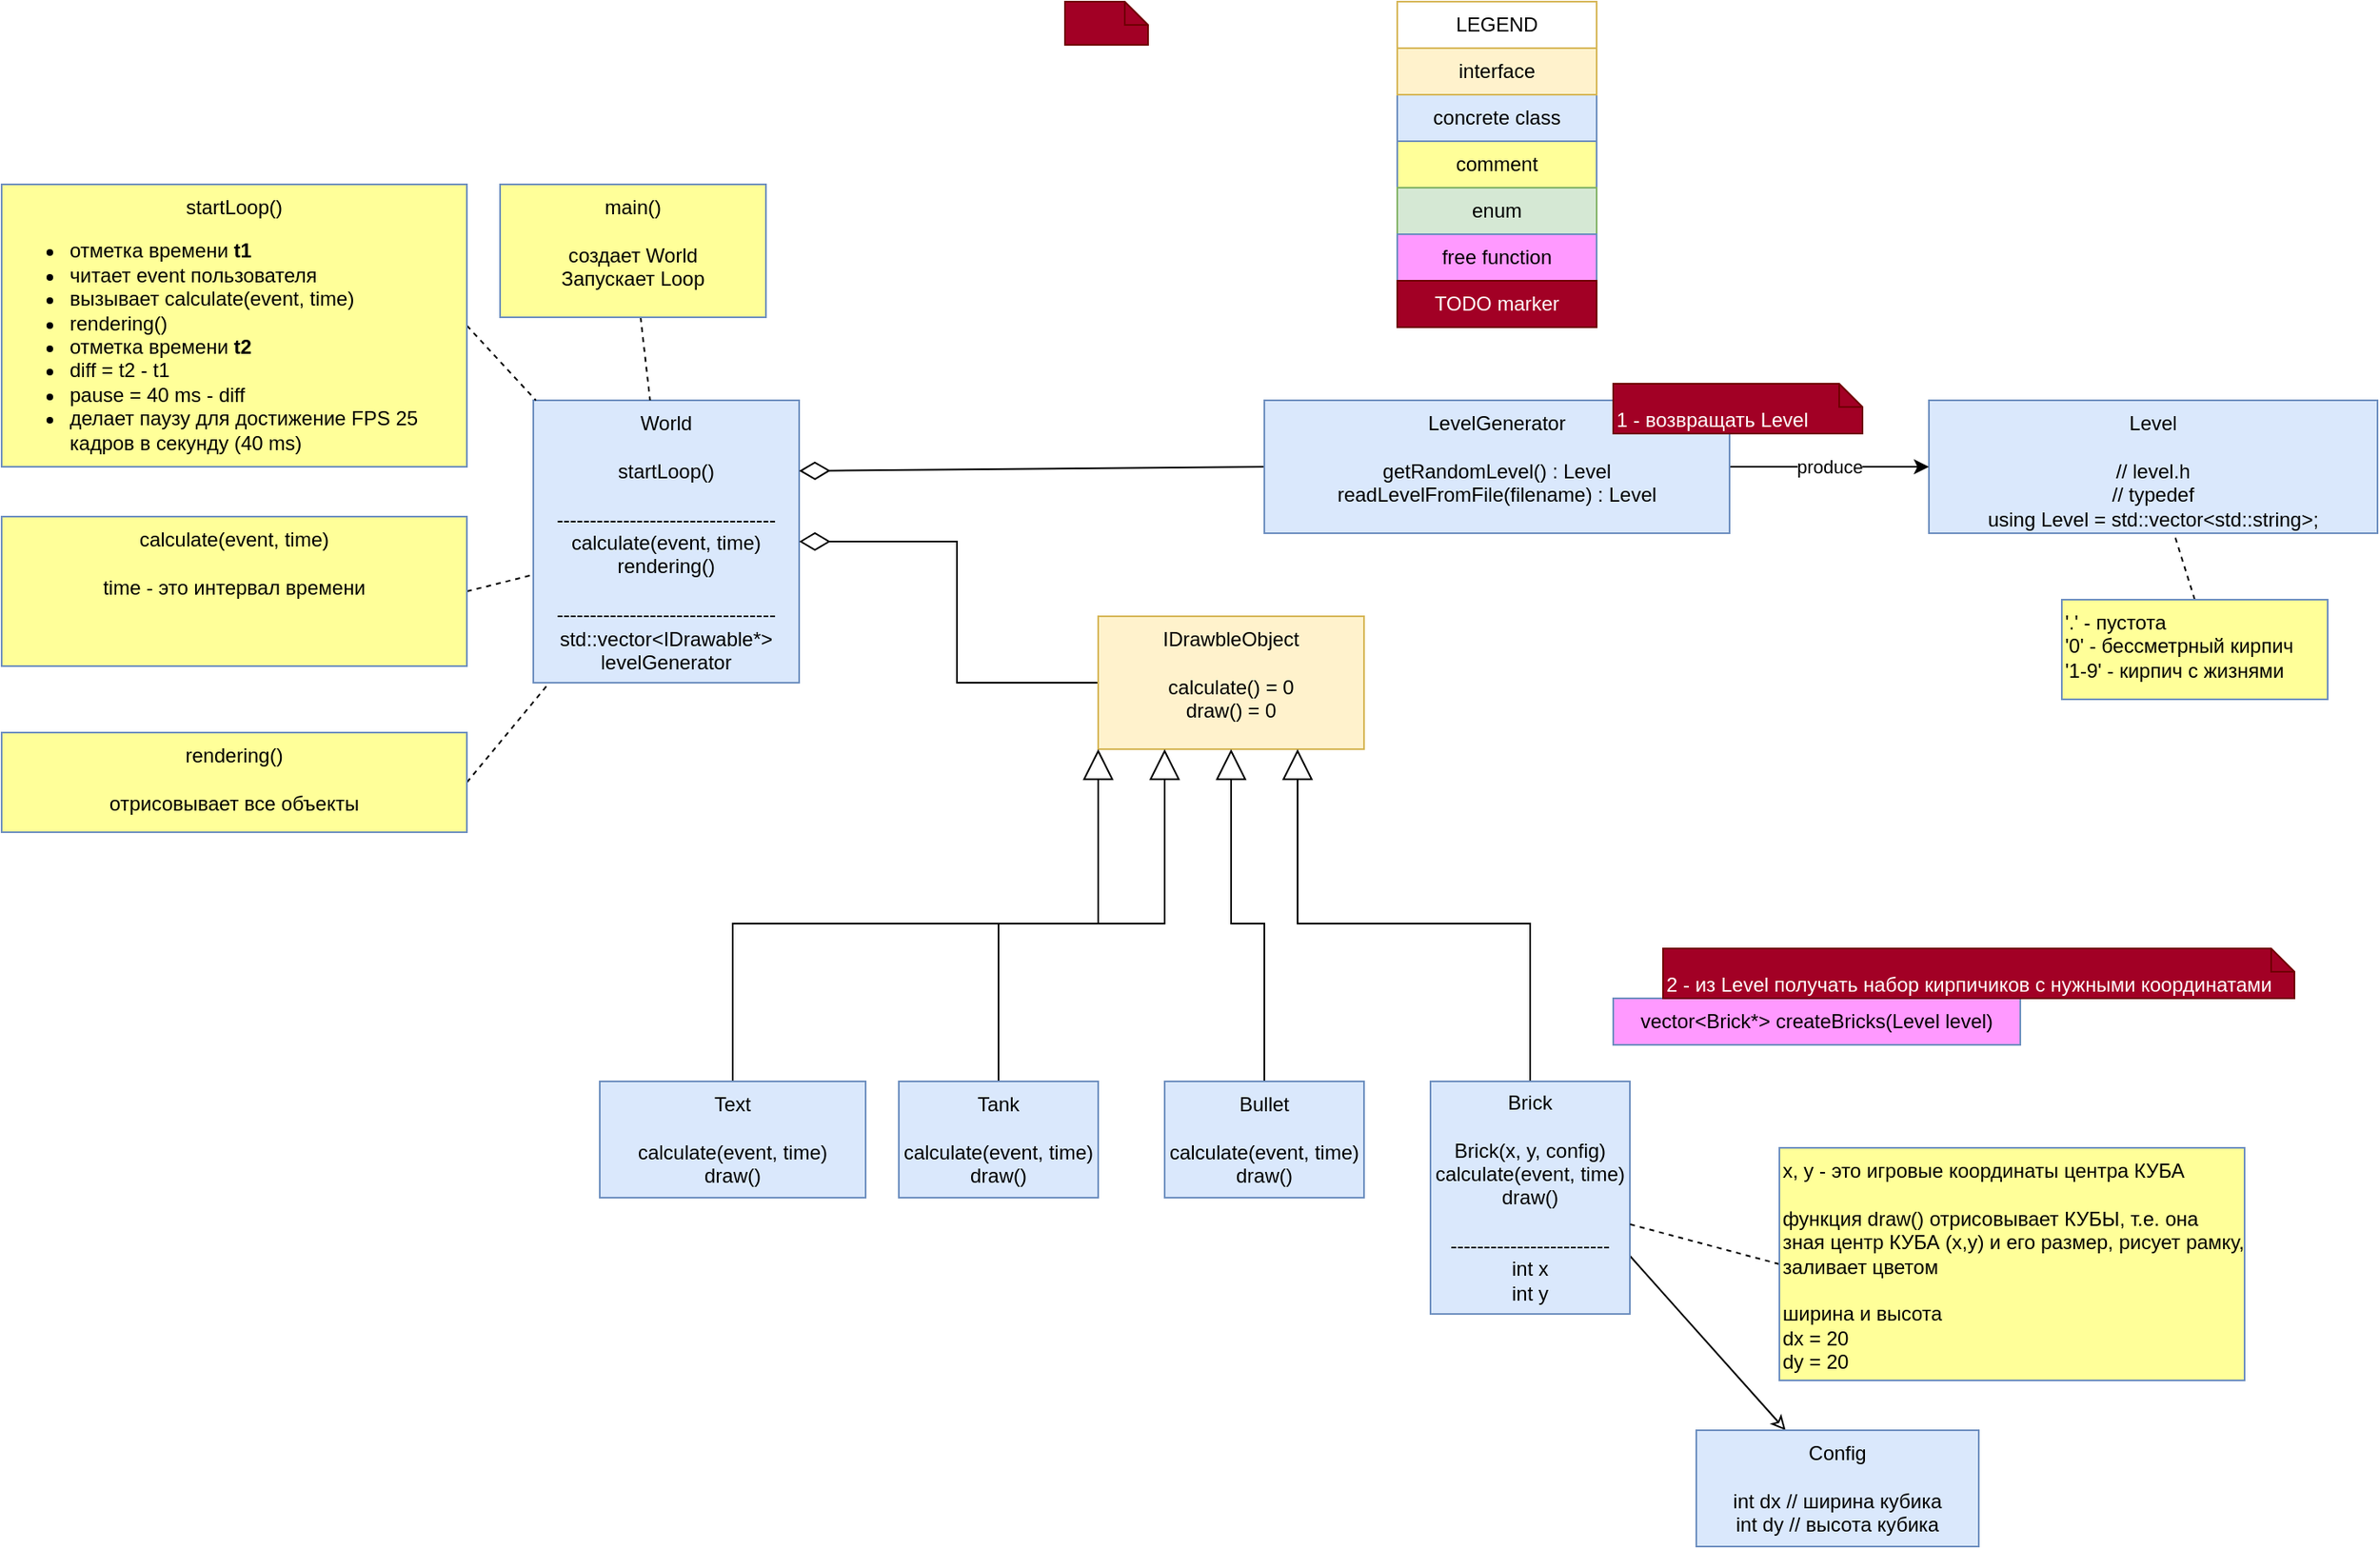 <mxfile version="19.0.3" type="device" pages="3"><diagram id="rfOvEduXD6GTY9uTbbpc" name="Page-1"><mxGraphModel dx="1582" dy="1227" grid="1" gridSize="10" guides="1" tooltips="1" connect="1" arrows="1" fold="1" page="0" pageScale="1" pageWidth="850" pageHeight="1100" math="0" shadow="0"><root><mxCell id="0"/><mxCell id="1" parent="0"/><mxCell id="8uJF74u9H9sbyE2mp_Us-1" value="World&lt;br&gt;&lt;br&gt;startLoop()&lt;br&gt;&lt;br&gt;---------------------------------&lt;br&gt;calculate(event, time)&lt;br&gt;rendering()&lt;br&gt;&lt;br&gt;---------------------------------&lt;br&gt;std::vector&amp;lt;IDrawable*&amp;gt;&lt;br&gt;levelGenerator" style="rounded=0;whiteSpace=wrap;html=1;verticalAlign=top;fillColor=#dae8fc;strokeColor=#6c8ebf;" parent="1" vertex="1"><mxGeometry x="120" y="120" width="160" height="170" as="geometry"/></mxCell><mxCell id="8uJF74u9H9sbyE2mp_Us-12" style="edgeStyle=orthogonalEdgeStyle;rounded=0;orthogonalLoop=1;jettySize=auto;html=1;exitX=0;exitY=0.5;exitDx=0;exitDy=0;entryX=1;entryY=0.5;entryDx=0;entryDy=0;endArrow=diamondThin;endFill=0;endSize=16;" parent="1" source="8uJF74u9H9sbyE2mp_Us-11" target="8uJF74u9H9sbyE2mp_Us-1" edge="1"><mxGeometry relative="1" as="geometry"><mxPoint x="280" y="400" as="targetPoint"/></mxGeometry></mxCell><mxCell id="8uJF74u9H9sbyE2mp_Us-11" value="IDrawbleObject&lt;br&gt;&lt;br&gt;calculate() = 0&lt;br&gt;draw() = 0" style="rounded=0;whiteSpace=wrap;html=1;verticalAlign=top;fillColor=#fff2cc;strokeColor=#d6b656;" parent="1" vertex="1"><mxGeometry x="460" y="250" width="160" height="80" as="geometry"/></mxCell><mxCell id="8uJF74u9H9sbyE2mp_Us-14" style="edgeStyle=orthogonalEdgeStyle;rounded=0;orthogonalLoop=1;jettySize=auto;html=1;exitX=0.5;exitY=0;exitDx=0;exitDy=0;entryX=0.25;entryY=1;entryDx=0;entryDy=0;endArrow=block;endFill=0;endSize=16;strokeWidth=1;" parent="1" source="8uJF74u9H9sbyE2mp_Us-13" target="8uJF74u9H9sbyE2mp_Us-11" edge="1"><mxGeometry relative="1" as="geometry"/></mxCell><mxCell id="8uJF74u9H9sbyE2mp_Us-13" value="Tank&lt;br&gt;&lt;br&gt;calculate(event, time)&lt;br&gt;draw()" style="rounded=0;whiteSpace=wrap;html=1;verticalAlign=middle;fillColor=#dae8fc;strokeColor=#6c8ebf;" parent="1" vertex="1"><mxGeometry x="340" y="530" width="120" height="70" as="geometry"/></mxCell><mxCell id="8uJF74u9H9sbyE2mp_Us-17" style="edgeStyle=orthogonalEdgeStyle;rounded=0;orthogonalLoop=1;jettySize=auto;html=1;exitX=0.5;exitY=0;exitDx=0;exitDy=0;entryX=0.5;entryY=1;entryDx=0;entryDy=0;endArrow=block;endFill=0;endSize=16;strokeWidth=1;" parent="1" source="8uJF74u9H9sbyE2mp_Us-16" target="8uJF74u9H9sbyE2mp_Us-11" edge="1"><mxGeometry relative="1" as="geometry"/></mxCell><mxCell id="8uJF74u9H9sbyE2mp_Us-16" value="Bullet&lt;br&gt;&lt;br&gt;calculate(event, time)&lt;br&gt;draw()" style="rounded=0;whiteSpace=wrap;html=1;verticalAlign=middle;fillColor=#dae8fc;strokeColor=#6c8ebf;" parent="1" vertex="1"><mxGeometry x="500" y="530" width="120" height="70" as="geometry"/></mxCell><mxCell id="8uJF74u9H9sbyE2mp_Us-19" style="edgeStyle=orthogonalEdgeStyle;rounded=0;orthogonalLoop=1;jettySize=auto;html=1;exitX=0.5;exitY=0;exitDx=0;exitDy=0;entryX=0.75;entryY=1;entryDx=0;entryDy=0;endArrow=block;endFill=0;endSize=16;strokeWidth=1;" parent="1" source="8uJF74u9H9sbyE2mp_Us-18" target="8uJF74u9H9sbyE2mp_Us-11" edge="1"><mxGeometry relative="1" as="geometry"/></mxCell><mxCell id="t5TxsAUlpBNvKWE2bmj7-5" style="edgeStyle=none;rounded=0;orthogonalLoop=1;jettySize=auto;html=1;exitX=1;exitY=0.75;exitDx=0;exitDy=0;endArrow=classic;endFill=0;" edge="1" parent="1" source="8uJF74u9H9sbyE2mp_Us-18" target="t5TxsAUlpBNvKWE2bmj7-1"><mxGeometry relative="1" as="geometry"/></mxCell><mxCell id="8uJF74u9H9sbyE2mp_Us-18" value="Brick&lt;br&gt;&lt;br&gt;Brick(x, y, config)&lt;br&gt;calculate(event, time)&lt;br&gt;draw()&lt;br&gt;&lt;br&gt;------------------------&lt;br&gt;int x&lt;br&gt;int y" style="rounded=0;whiteSpace=wrap;html=1;verticalAlign=middle;fillColor=#dae8fc;strokeColor=#6c8ebf;" parent="1" vertex="1"><mxGeometry x="660" y="530" width="120" height="140" as="geometry"/></mxCell><mxCell id="8uJF74u9H9sbyE2mp_Us-21" style="edgeStyle=orthogonalEdgeStyle;rounded=0;orthogonalLoop=1;jettySize=auto;html=1;exitX=0.5;exitY=0;exitDx=0;exitDy=0;entryX=0;entryY=1;entryDx=0;entryDy=0;endArrow=block;endFill=0;endSize=16;strokeWidth=1;" parent="1" source="8uJF74u9H9sbyE2mp_Us-20" target="8uJF74u9H9sbyE2mp_Us-11" edge="1"><mxGeometry relative="1" as="geometry"/></mxCell><mxCell id="8uJF74u9H9sbyE2mp_Us-20" value="Text&lt;br&gt;&lt;br&gt;calculate(event, time)&lt;br&gt;draw()" style="rounded=0;whiteSpace=wrap;html=1;verticalAlign=middle;fillColor=#dae8fc;strokeColor=#6c8ebf;" parent="1" vertex="1"><mxGeometry x="160" y="530" width="160" height="70" as="geometry"/></mxCell><mxCell id="8uJF74u9H9sbyE2mp_Us-25" value="comment" style="whiteSpace=wrap;html=1;fillColor=#FFFF99;strokeColor=#6c8ebf;align=center;verticalAlign=top;labelBackgroundColor=none;rounded=0;" parent="1" vertex="1"><mxGeometry x="640" y="-36" width="120" height="28" as="geometry"/></mxCell><mxCell id="8uJF74u9H9sbyE2mp_Us-26" value="concrete class" style="rounded=0;whiteSpace=wrap;html=1;fillColor=#dae8fc;strokeColor=#6c8ebf;verticalAlign=top;" parent="1" vertex="1"><mxGeometry x="640" y="-64" width="120" height="28" as="geometry"/></mxCell><mxCell id="8uJF74u9H9sbyE2mp_Us-27" value="interface" style="rounded=0;whiteSpace=wrap;html=1;fillColor=#fff2cc;strokeColor=#d6b656;verticalAlign=top;" parent="1" vertex="1"><mxGeometry x="640" y="-92" width="120" height="28" as="geometry"/></mxCell><mxCell id="8uJF74u9H9sbyE2mp_Us-28" value="LEGEND" style="rounded=0;whiteSpace=wrap;html=1;fillColor=none;strokeColor=#d6b656;" parent="1" vertex="1"><mxGeometry x="640" y="-120" width="120" height="28" as="geometry"/></mxCell><mxCell id="8uJF74u9H9sbyE2mp_Us-29" value="enum" style="rounded=0;whiteSpace=wrap;html=1;fillColor=#d5e8d4;strokeColor=#82b366;verticalAlign=top;" parent="1" vertex="1"><mxGeometry x="640" y="-8" width="120" height="28" as="geometry"/></mxCell><mxCell id="8uJF74u9H9sbyE2mp_Us-30" value="free function" style="rounded=0;whiteSpace=wrap;html=1;fillColor=#FF99FF;strokeColor=#6c8ebf;fontColor=default;verticalAlign=top;" parent="1" vertex="1"><mxGeometry x="640" y="20" width="120" height="28" as="geometry"/></mxCell><mxCell id="8uJF74u9H9sbyE2mp_Us-31" value="&lt;span style=&quot;white-space: nowrap&quot;&gt;&lt;br&gt;&lt;/span&gt;" style="shape=note;html=1;size=14;verticalAlign=top;align=left;spacingTop=-6;labelBackgroundColor=none;fillColor=#a20025;whiteSpace=wrap;collapsible=1;strokeColor=#6F0000;fontColor=#ffffff;" parent="1" vertex="1" collapsed="1"><mxGeometry x="440" y="-120" width="50" height="26" as="geometry"><mxRectangle x="-20" y="-70" width="200" height="55" as="alternateBounds"/></mxGeometry></mxCell><mxCell id="8uJF74u9H9sbyE2mp_Us-38" style="edgeStyle=none;rounded=0;orthogonalLoop=1;jettySize=auto;html=1;exitX=1;exitY=0.5;exitDx=0;exitDy=0;dashed=1;endArrow=none;endFill=0;endSize=16;strokeWidth=1;" parent="1" source="8uJF74u9H9sbyE2mp_Us-35" target="8uJF74u9H9sbyE2mp_Us-1" edge="1"><mxGeometry relative="1" as="geometry"/></mxCell><mxCell id="8uJF74u9H9sbyE2mp_Us-35" value="calculate(event, time)&lt;br&gt;&lt;br&gt;time - это интервал времени" style="whiteSpace=wrap;html=1;fillColor=#FFFF99;strokeColor=#6c8ebf;align=center;verticalAlign=top;labelBackgroundColor=none;rounded=0;" parent="1" vertex="1"><mxGeometry x="-200" y="190" width="280" height="90" as="geometry"/></mxCell><mxCell id="8uJF74u9H9sbyE2mp_Us-37" style="edgeStyle=none;rounded=0;orthogonalLoop=1;jettySize=auto;html=1;exitX=1;exitY=0.5;exitDx=0;exitDy=0;dashed=1;endArrow=none;endFill=0;endSize=16;strokeWidth=1;" parent="1" source="8uJF74u9H9sbyE2mp_Us-36" target="8uJF74u9H9sbyE2mp_Us-1" edge="1"><mxGeometry relative="1" as="geometry"/></mxCell><mxCell id="8uJF74u9H9sbyE2mp_Us-36" value="rendering()&lt;br&gt;&lt;br&gt;отрисовывает все объекты" style="whiteSpace=wrap;html=1;fillColor=#FFFF99;strokeColor=#6c8ebf;align=center;verticalAlign=top;labelBackgroundColor=none;rounded=0;" parent="1" vertex="1"><mxGeometry x="-200" y="320" width="280" height="60" as="geometry"/></mxCell><mxCell id="jR4WtYkOxvZ7Ark3XDZ5-1" style="edgeStyle=none;rounded=0;orthogonalLoop=1;jettySize=auto;html=1;endArrow=none;endFill=0;startSize=16;endSize=16;strokeWidth=1;dashed=1;" parent="1" source="8uJF74u9H9sbyE2mp_Us-39" target="8uJF74u9H9sbyE2mp_Us-1" edge="1"><mxGeometry relative="1" as="geometry"/></mxCell><mxCell id="8uJF74u9H9sbyE2mp_Us-39" value="main()&lt;br&gt;&lt;br&gt;создает World&lt;br&gt;Запускает Loop" style="rounded=0;whiteSpace=wrap;html=1;verticalAlign=top;fillColor=#FFFF99;strokeColor=#6c8ebf;labelBackgroundColor=none;" parent="1" vertex="1"><mxGeometry x="100" y="-10" width="160" height="80" as="geometry"/></mxCell><mxCell id="8uJF74u9H9sbyE2mp_Us-42" style="edgeStyle=none;rounded=0;orthogonalLoop=1;jettySize=auto;html=1;exitX=1;exitY=0.5;exitDx=0;exitDy=0;dashed=1;endArrow=none;endFill=0;endSize=16;strokeWidth=1;" parent="1" source="8uJF74u9H9sbyE2mp_Us-41" target="8uJF74u9H9sbyE2mp_Us-1" edge="1"><mxGeometry relative="1" as="geometry"/></mxCell><mxCell id="8uJF74u9H9sbyE2mp_Us-41" value="startLoop()&lt;br&gt;&lt;div style=&quot;text-align: left;&quot;&gt;&lt;ul&gt;&lt;li&gt;отметка времени &lt;b&gt;t1&lt;/b&gt;&lt;/li&gt;&lt;li&gt;&lt;span style=&quot;background-color: initial;&quot;&gt;читает event пользователя&lt;/span&gt;&lt;/li&gt;&lt;li&gt;вызывает calculate(event, time)&lt;br style=&quot;text-align: center;&quot;&gt;&lt;/li&gt;&lt;li&gt;rendering()&lt;/li&gt;&lt;li&gt;отметка времени &lt;b&gt;t2&lt;/b&gt;&lt;/li&gt;&lt;li&gt;diff = t2 - t1&lt;/li&gt;&lt;li&gt;pause = 40 ms - diff&lt;/li&gt;&lt;li&gt;делает паузу для достижение FPS 25 кадров в секунду (40 ms)&lt;/li&gt;&lt;/ul&gt;&lt;/div&gt;" style="whiteSpace=wrap;html=1;fillColor=#FFFF99;strokeColor=#6c8ebf;align=center;verticalAlign=top;labelBackgroundColor=none;rounded=0;" parent="1" vertex="1"><mxGeometry x="-200" y="-10" width="280" height="170" as="geometry"/></mxCell><mxCell id="5a6vtuQsqUlAnz1ZrUB0-1" value="Level&lt;br&gt;&lt;br&gt;// level.h&lt;br&gt;// typedef&lt;br&gt;using Level = std::vector&amp;lt;std::string&amp;gt;;" style="rounded=0;whiteSpace=wrap;verticalAlign=top;fillColor=#dae8fc;strokeColor=#6c8ebf;html=1;" vertex="1" parent="1"><mxGeometry x="960" y="120" width="270" height="80" as="geometry"/></mxCell><mxCell id="5a6vtuQsqUlAnz1ZrUB0-3" value="produce" style="edgeStyle=orthogonalEdgeStyle;rounded=0;orthogonalLoop=1;jettySize=auto;html=1;exitX=1;exitY=0.5;exitDx=0;exitDy=0;entryX=0;entryY=0.5;entryDx=0;entryDy=0;" edge="1" parent="1" source="5a6vtuQsqUlAnz1ZrUB0-2" target="5a6vtuQsqUlAnz1ZrUB0-1"><mxGeometry relative="1" as="geometry"/></mxCell><mxCell id="t5TxsAUlpBNvKWE2bmj7-6" style="edgeStyle=none;rounded=0;orthogonalLoop=1;jettySize=auto;html=1;exitX=0;exitY=0.5;exitDx=0;exitDy=0;entryX=1;entryY=0.25;entryDx=0;entryDy=0;endArrow=diamondThin;endFill=0;endSize=16;" edge="1" parent="1" source="5a6vtuQsqUlAnz1ZrUB0-2" target="8uJF74u9H9sbyE2mp_Us-1"><mxGeometry relative="1" as="geometry"/></mxCell><mxCell id="5a6vtuQsqUlAnz1ZrUB0-2" value="LevelGenerator&lt;br&gt;&lt;br&gt;getRandomLevel() : Level&lt;br&gt;readLevelFromFile(filename) : Level" style="whiteSpace=wrap;html=1;fillColor=#dae8fc;strokeColor=#6c8ebf;align=center;verticalAlign=top;labelBackgroundColor=none;rounded=0;" vertex="1" parent="1"><mxGeometry x="560" y="120" width="280" height="80" as="geometry"/></mxCell><mxCell id="5a6vtuQsqUlAnz1ZrUB0-5" style="rounded=0;orthogonalLoop=1;jettySize=auto;html=1;exitX=0.5;exitY=0;exitDx=0;exitDy=0;endArrow=none;endFill=0;dashed=1;" edge="1" parent="1" source="5a6vtuQsqUlAnz1ZrUB0-4" target="5a6vtuQsqUlAnz1ZrUB0-1"><mxGeometry relative="1" as="geometry"/></mxCell><mxCell id="5a6vtuQsqUlAnz1ZrUB0-4" value="'.' - пустота&lt;br&gt;'0' - бессметрный кирпич&lt;br&gt;'1-9' - кирпич с жизнями" style="rounded=0;whiteSpace=wrap;html=1;verticalAlign=top;fillColor=#FFFF99;strokeColor=#6c8ebf;labelBackgroundColor=none;align=left;" vertex="1" parent="1"><mxGeometry x="1040" y="240" width="160" height="60" as="geometry"/></mxCell><mxCell id="5a6vtuQsqUlAnz1ZrUB0-6" value="&lt;span style=&quot;white-space: nowrap&quot;&gt;&lt;br&gt;1 - возвращать Level&lt;br&gt;&lt;/span&gt;" style="shape=note;html=1;size=14;verticalAlign=top;align=left;spacingTop=-6;labelBackgroundColor=none;fillColor=#a20025;whiteSpace=wrap;collapsible=1;strokeColor=#6F0000;fontColor=#ffffff;" vertex="1" collapsed="1" parent="1"><mxGeometry x="770" y="110" width="150" height="30" as="geometry"><mxRectangle x="-20" y="-70" width="200" height="55" as="alternateBounds"/></mxGeometry></mxCell><mxCell id="Rh6GpmmBTL-rPk0tgvqL-1" style="edgeStyle=none;rounded=0;orthogonalLoop=1;jettySize=auto;html=1;exitX=0;exitY=0.5;exitDx=0;exitDy=0;dashed=1;endArrow=none;endFill=0;" edge="1" parent="1" source="nUn0BPR0ec51cc4v6zpK-1" target="8uJF74u9H9sbyE2mp_Us-18"><mxGeometry relative="1" as="geometry"/></mxCell><mxCell id="nUn0BPR0ec51cc4v6zpK-1" value="x, y - это игровые координаты центра КУБА&lt;br&gt;&lt;br&gt;функция draw() отрисовывает КУБЫ, т.е. она зная центр КУБА (х,y) и его размер, рисует рамку, заливает цветом&lt;br&gt;&lt;br&gt;ширина и высота&lt;br&gt;dx = 20&lt;br&gt;dy = 20" style="rounded=0;whiteSpace=wrap;html=1;verticalAlign=top;fillColor=#FFFF99;strokeColor=#6c8ebf;labelBackgroundColor=none;align=left;" vertex="1" parent="1"><mxGeometry x="870" y="570" width="280" height="140" as="geometry"/></mxCell><mxCell id="t5TxsAUlpBNvKWE2bmj7-1" value="Config&lt;br&gt;&lt;br&gt;int dx // ширина кубика&lt;br&gt;int dy // высота кубика" style="whiteSpace=wrap;html=1;fillColor=#dae8fc;strokeColor=#6c8ebf;align=center;verticalAlign=top;labelBackgroundColor=none;rounded=0;" vertex="1" parent="1"><mxGeometry x="820" y="740" width="170" height="70" as="geometry"/></mxCell><mxCell id="t5TxsAUlpBNvKWE2bmj7-8" value="vector&amp;lt;Brick*&amp;gt; createBricks(Level level)" style="rounded=0;whiteSpace=wrap;html=1;fillColor=#FF99FF;strokeColor=#6c8ebf;verticalAlign=top;" vertex="1" parent="1"><mxGeometry x="770" y="480" width="245" height="28" as="geometry"/></mxCell><mxCell id="t5TxsAUlpBNvKWE2bmj7-9" value="TODO marker" style="rounded=0;whiteSpace=wrap;html=1;fillColor=#a20025;strokeColor=#6F0000;fontColor=#ffffff;verticalAlign=top;" vertex="1" parent="1"><mxGeometry x="640" y="48" width="120" height="28" as="geometry"/></mxCell><mxCell id="5a6vtuQsqUlAnz1ZrUB0-7" value="&lt;span style=&quot;white-space: nowrap&quot;&gt;&lt;br&gt;2 - из Level получать набор кирпичиков с нужными координатами&lt;br&gt;&lt;/span&gt;" style="shape=note;html=1;size=14;verticalAlign=top;align=left;spacingTop=-6;labelBackgroundColor=none;fillColor=#a20025;whiteSpace=wrap;collapsible=1;strokeColor=#6F0000;fontColor=#ffffff;" vertex="1" collapsed="1" parent="1"><mxGeometry x="800" y="450" width="380" height="30" as="geometry"><mxRectangle x="-20" y="-70" width="200" height="55" as="alternateBounds"/></mxGeometry></mxCell></root></mxGraphModel></diagram><diagram id="Ooo6NJwqe_H6xTdmCRz4" name="time diag"><mxGraphModel dx="1438" dy="659" grid="1" gridSize="10" guides="1" tooltips="1" connect="1" arrows="1" fold="1" page="0" pageScale="1" pageWidth="850" pageHeight="1100" math="0" shadow="0"><root><mxCell id="0"/><mxCell id="1" parent="0"/><mxCell id="qF5TOOxH9YTmctntWtJp-1" value="" style="endArrow=classic;html=1;rounded=0;dashed=1;endSize=16;strokeWidth=1;startArrow=none;" edge="1" parent="1" source="qF5TOOxH9YTmctntWtJp-14"><mxGeometry width="50" height="50" relative="1" as="geometry"><mxPoint x="-240" y="320" as="sourcePoint"/><mxPoint x="560" y="320" as="targetPoint"/></mxGeometry></mxCell><mxCell id="qF5TOOxH9YTmctntWtJp-2" value="t" style="text;strokeColor=none;fillColor=none;align=left;verticalAlign=middle;spacingLeft=4;spacingRight=4;overflow=hidden;points=[[0,0.5],[1,0.5]];portConstraint=eastwest;rotatable=0;dashed=1;" vertex="1" parent="1"><mxGeometry x="550" y="330" width="20" height="30" as="geometry"/></mxCell><mxCell id="qF5TOOxH9YTmctntWtJp-3" value="t1" style="ellipse;whiteSpace=wrap;html=1;dashed=1;" vertex="1" parent="1"><mxGeometry x="-90" y="310" width="20" height="20" as="geometry"/></mxCell><mxCell id="qF5TOOxH9YTmctntWtJp-4" value="" style="endArrow=none;html=1;rounded=0;dashed=1;endSize=16;strokeWidth=1;" edge="1" parent="1" target="qF5TOOxH9YTmctntWtJp-3"><mxGeometry width="50" height="50" relative="1" as="geometry"><mxPoint x="-240" y="320" as="sourcePoint"/><mxPoint x="560" y="320" as="targetPoint"/></mxGeometry></mxCell><mxCell id="qF5TOOxH9YTmctntWtJp-5" value="t2" style="ellipse;whiteSpace=wrap;html=1;dashed=1;" vertex="1" parent="1"><mxGeometry x="-50" y="310" width="20" height="20" as="geometry"/></mxCell><mxCell id="qF5TOOxH9YTmctntWtJp-6" value="" style="endArrow=none;html=1;rounded=0;dashed=1;endSize=16;strokeWidth=1;startArrow=none;" edge="1" parent="1" source="qF5TOOxH9YTmctntWtJp-3" target="qF5TOOxH9YTmctntWtJp-5"><mxGeometry width="50" height="50" relative="1" as="geometry"><mxPoint x="-70" y="320" as="sourcePoint"/><mxPoint x="560" y="320" as="targetPoint"/></mxGeometry></mxCell><mxCell id="qF5TOOxH9YTmctntWtJp-7" value="" style="endArrow=none;html=1;rounded=0;endSize=16;strokeWidth=1;" edge="1" parent="1"><mxGeometry width="50" height="50" relative="1" as="geometry"><mxPoint x="-80" y="400" as="sourcePoint"/><mxPoint x="-80" y="240" as="targetPoint"/></mxGeometry></mxCell><mxCell id="qF5TOOxH9YTmctntWtJp-8" value="" style="endArrow=none;html=1;rounded=0;endSize=16;strokeWidth=1;" edge="1" parent="1"><mxGeometry width="50" height="50" relative="1" as="geometry"><mxPoint x="80" y="400" as="sourcePoint"/><mxPoint x="80" y="240" as="targetPoint"/></mxGeometry></mxCell><mxCell id="qF5TOOxH9YTmctntWtJp-9" value="" style="endArrow=none;html=1;rounded=0;endSize=16;strokeWidth=1;" edge="1" parent="1"><mxGeometry width="50" height="50" relative="1" as="geometry"><mxPoint x="240" y="400" as="sourcePoint"/><mxPoint x="240" y="240" as="targetPoint"/></mxGeometry></mxCell><mxCell id="qF5TOOxH9YTmctntWtJp-10" value="" style="endArrow=none;html=1;rounded=0;endSize=16;strokeWidth=1;" edge="1" parent="1"><mxGeometry width="50" height="50" relative="1" as="geometry"><mxPoint x="400" y="400" as="sourcePoint"/><mxPoint x="400" y="240" as="targetPoint"/></mxGeometry></mxCell><mxCell id="qF5TOOxH9YTmctntWtJp-12" value="pause" style="endArrow=classic;startArrow=classic;html=1;rounded=0;endSize=16;strokeWidth=1;startSize=16;" edge="1" parent="1"><mxGeometry width="50" height="50" relative="1" as="geometry"><mxPoint x="-40" y="360" as="sourcePoint"/><mxPoint x="80" y="360" as="targetPoint"/></mxGeometry></mxCell><mxCell id="qF5TOOxH9YTmctntWtJp-13" value="t1" style="ellipse;whiteSpace=wrap;html=1;dashed=1;" vertex="1" parent="1"><mxGeometry x="70" y="310" width="20" height="20" as="geometry"/></mxCell><mxCell id="qF5TOOxH9YTmctntWtJp-15" value="" style="endArrow=none;html=1;rounded=0;dashed=1;endSize=16;strokeWidth=1;startArrow=none;" edge="1" parent="1" source="qF5TOOxH9YTmctntWtJp-13" target="qF5TOOxH9YTmctntWtJp-14"><mxGeometry width="50" height="50" relative="1" as="geometry"><mxPoint x="90" y="320" as="sourcePoint"/><mxPoint x="720" y="320" as="targetPoint"/></mxGeometry></mxCell><mxCell id="qF5TOOxH9YTmctntWtJp-16" value="pause" style="endArrow=classic;startArrow=classic;html=1;rounded=0;endSize=16;strokeWidth=1;startSize=16;" edge="1" parent="1"><mxGeometry width="50" height="50" relative="1" as="geometry"><mxPoint x="180" y="360" as="sourcePoint"/><mxPoint x="240" y="360" as="targetPoint"/></mxGeometry></mxCell><mxCell id="qF5TOOxH9YTmctntWtJp-14" value="t2" style="ellipse;whiteSpace=wrap;html=1;dashed=1;" vertex="1" parent="1"><mxGeometry x="170" y="310" width="20" height="20" as="geometry"/></mxCell><mxCell id="qF5TOOxH9YTmctntWtJp-17" value="" style="endArrow=none;html=1;rounded=0;dashed=1;endSize=16;strokeWidth=1;startArrow=none;" edge="1" parent="1" source="qF5TOOxH9YTmctntWtJp-5" target="qF5TOOxH9YTmctntWtJp-14"><mxGeometry width="50" height="50" relative="1" as="geometry"><mxPoint x="-30" y="320" as="sourcePoint"/><mxPoint x="560" y="320" as="targetPoint"/></mxGeometry></mxCell></root></mxGraphModel></diagram><diagram id="U4p_4vk3dqBGQuLkM2bH" name="Page-3"><mxGraphModel dx="1818" dy="1272" grid="1" gridSize="10" guides="1" tooltips="1" connect="1" arrows="1" fold="1" page="1" pageScale="1" pageWidth="850" pageHeight="1100" math="0" shadow="0"><root><mxCell id="0"/><mxCell id="1" parent="0"/><mxCell id="K5FFjNLNdcyE8FIVbwbq-1" value="" style="rounded=0;whiteSpace=wrap;html=1;fillColor=#fff2cc;strokeColor=#d6b656;" vertex="1" parent="1"><mxGeometry x="240" y="240" width="40" height="40" as="geometry"/></mxCell><mxCell id="K5FFjNLNdcyE8FIVbwbq-2" value="0" style="rounded=0;whiteSpace=wrap;html=1;strokeColor=none;" vertex="1" parent="1"><mxGeometry x="160" y="160" width="40" height="40" as="geometry"/></mxCell><mxCell id="K5FFjNLNdcyE8FIVbwbq-3" value="1" style="rounded=0;whiteSpace=wrap;html=1;strokeColor=none;" vertex="1" parent="1"><mxGeometry x="200" y="160" width="40" height="40" as="geometry"/></mxCell><mxCell id="K5FFjNLNdcyE8FIVbwbq-4" value="2" style="rounded=0;whiteSpace=wrap;html=1;strokeColor=none;" vertex="1" parent="1"><mxGeometry x="240" y="160" width="40" height="40" as="geometry"/></mxCell><mxCell id="K5FFjNLNdcyE8FIVbwbq-5" value="3" style="rounded=0;whiteSpace=wrap;html=1;strokeColor=none;" vertex="1" parent="1"><mxGeometry x="280" y="160" width="40" height="40" as="geometry"/></mxCell><mxCell id="K5FFjNLNdcyE8FIVbwbq-6" value="0" style="rounded=0;whiteSpace=wrap;html=1;strokeColor=none;" vertex="1" parent="1"><mxGeometry x="120" y="200" width="40" height="40" as="geometry"/></mxCell><mxCell id="K5FFjNLNdcyE8FIVbwbq-7" value="1" style="rounded=0;whiteSpace=wrap;html=1;strokeColor=none;" vertex="1" parent="1"><mxGeometry x="120" y="240" width="40" height="40" as="geometry"/></mxCell><mxCell id="K5FFjNLNdcyE8FIVbwbq-8" value="2" style="rounded=0;whiteSpace=wrap;html=1;strokeColor=none;" vertex="1" parent="1"><mxGeometry x="120" y="280" width="40" height="40" as="geometry"/></mxCell><mxCell id="K5FFjNLNdcyE8FIVbwbq-9" value="3" style="rounded=0;whiteSpace=wrap;html=1;strokeColor=none;" vertex="1" parent="1"><mxGeometry x="120" y="320" width="40" height="40" as="geometry"/></mxCell><mxCell id="yuhH9yikm6TkphI050jZ-1" value="20" style="endArrow=classic;startArrow=classic;html=1;rounded=0;dashed=1;" edge="1" parent="1"><mxGeometry width="50" height="50" relative="1" as="geometry"><mxPoint x="240" y="310" as="sourcePoint"/><mxPoint x="280" y="310" as="targetPoint"/></mxGeometry></mxCell><mxCell id="v1-WSSWI1B5CBUsQpEFV-1" value="" style="rounded=0;whiteSpace=wrap;html=1;fillColor=#fff2cc;strokeColor=#d6b656;" vertex="1" parent="1"><mxGeometry x="360" y="240" width="40" height="40" as="geometry"/></mxCell><mxCell id="v1-WSSWI1B5CBUsQpEFV-2" value="" style="rounded=0;whiteSpace=wrap;html=1;fillColor=#fff2cc;strokeColor=#d6b656;" vertex="1" parent="1"><mxGeometry x="360" y="320" width="40" height="40" as="geometry"/></mxCell><mxCell id="cOI9-vA3960fQcWla1bT-1" value="" style="rounded=0;whiteSpace=wrap;html=1;strokeWidth=5;" vertex="1" parent="1"><mxGeometry x="340" y="510" width="310" height="390" as="geometry"/></mxCell><mxCell id="cOI9-vA3960fQcWla1bT-2" value="" style="rounded=0;whiteSpace=wrap;html=1;" vertex="1" parent="1"><mxGeometry x="350" y="520" width="95" height="90" as="geometry"/></mxCell><mxCell id="cOI9-vA3960fQcWla1bT-3" value="" style="rounded=0;whiteSpace=wrap;html=1;" vertex="1" parent="1"><mxGeometry x="445" y="520" width="95" height="90" as="geometry"/></mxCell><mxCell id="cOI9-vA3960fQcWla1bT-4" value="" style="rounded=0;whiteSpace=wrap;html=1;" vertex="1" parent="1"><mxGeometry x="540" y="520" width="95" height="90" as="geometry"/></mxCell><mxCell id="cOI9-vA3960fQcWla1bT-5" value="" style="rounded=0;whiteSpace=wrap;html=1;" vertex="1" parent="1"><mxGeometry x="350" y="610" width="95" height="90" as="geometry"/></mxCell><mxCell id="cOI9-vA3960fQcWla1bT-6" value="" style="rounded=0;whiteSpace=wrap;html=1;" vertex="1" parent="1"><mxGeometry x="445" y="610" width="95" height="90" as="geometry"/></mxCell><mxCell id="cOI9-vA3960fQcWla1bT-7" value="" style="rounded=0;whiteSpace=wrap;html=1;" vertex="1" parent="1"><mxGeometry x="540" y="610" width="95" height="90" as="geometry"/></mxCell></root></mxGraphModel></diagram></mxfile>